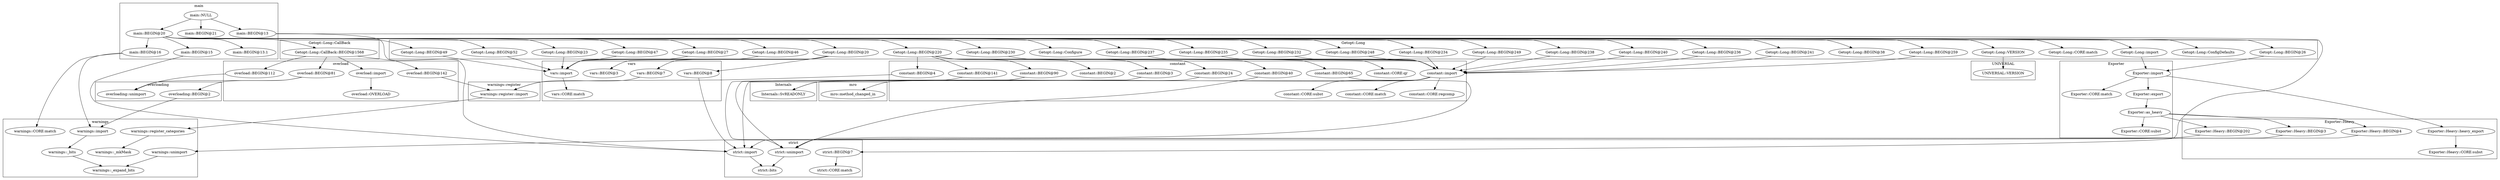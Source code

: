 digraph {
graph [overlap=false]
subgraph cluster_main {
	label="main";
	"main::BEGIN@13";
	"main::BEGIN@16";
	"main::NULL";
	"main::BEGIN@21";
	"main::BEGIN@20";
	"main::BEGIN@15";
	"main::BEGIN@13.1";
}
subgraph cluster_overload {
	label="overload";
	"overload::BEGIN@142";
	"overload::BEGIN@81";
	"overload::import";
	"overload::OVERLOAD";
	"overload::BEGIN@112";
}
subgraph cluster_Exporter_Heavy {
	label="Exporter::Heavy";
	"Exporter::Heavy::BEGIN@202";
	"Exporter::Heavy::CORE:subst";
	"Exporter::Heavy::BEGIN@4";
	"Exporter::Heavy::heavy_export";
	"Exporter::Heavy::BEGIN@3";
}
subgraph cluster_constant {
	label="constant";
	"constant::CORE:subst";
	"constant::CORE:match";
	"constant::CORE:qr";
	"constant::BEGIN@141";
	"constant::BEGIN@90";
	"constant::BEGIN@4";
	"constant::BEGIN@24";
	"constant::BEGIN@3";
	"constant::CORE:regcomp";
	"constant::BEGIN@2";
	"constant::BEGIN@40";
	"constant::import";
	"constant::BEGIN@65";
}
subgraph cluster_warnings {
	label="warnings";
	"warnings::_expand_bits";
	"warnings::unimport";
	"warnings::_mkMask";
	"warnings::import";
	"warnings::_bits";
	"warnings::register_categories";
	"warnings::CORE:match";
}
subgraph cluster_UNIVERSAL {
	label="UNIVERSAL";
	"UNIVERSAL::VERSION";
}
subgraph cluster_overloading {
	label="overloading";
	"overloading::unimport";
	"overloading::BEGIN@2";
}
subgraph cluster_strict {
	label="strict";
	"strict::import";
	"strict::BEGIN@7";
	"strict::bits";
	"strict::unimport";
	"strict::CORE:match";
}
subgraph cluster_Getopt_Long_CallBack {
	label="Getopt::Long::CallBack";
	"Getopt::Long::CallBack::BEGIN@1568";
}
subgraph cluster_warnings_register {
	label="warnings::register";
	"warnings::register::import";
}
subgraph cluster_Internals {
	label="Internals";
	"Internals::SvREADONLY";
}
subgraph cluster_Getopt_Long {
	label="Getopt::Long";
	"Getopt::Long::BEGIN@234";
	"Getopt::Long::ConfigDefaults";
	"Getopt::Long::BEGIN@248";
	"Getopt::Long::CORE:match";
	"Getopt::Long::BEGIN@232";
	"Getopt::Long::BEGIN@235";
	"Getopt::Long::BEGIN@38";
	"Getopt::Long::BEGIN@237";
	"Getopt::Long::import";
	"Getopt::Long::BEGIN@259";
	"Getopt::Long::BEGIN@220";
	"Getopt::Long::BEGIN@47";
	"Getopt::Long::BEGIN@26";
	"Getopt::Long::BEGIN@236";
	"Getopt::Long::BEGIN@49";
	"Getopt::Long::BEGIN@240";
	"Getopt::Long::BEGIN@46";
	"Getopt::Long::Configure";
	"Getopt::Long::BEGIN@27";
	"Getopt::Long::BEGIN@23";
	"Getopt::Long::BEGIN@238";
	"Getopt::Long::VERSION";
	"Getopt::Long::BEGIN@230";
	"Getopt::Long::BEGIN@20";
	"Getopt::Long::BEGIN@241";
	"Getopt::Long::BEGIN@249";
	"Getopt::Long::BEGIN@52";
}
subgraph cluster_mro {
	label="mro";
	"mro::method_changed_in";
}
subgraph cluster_Exporter {
	label="Exporter";
	"Exporter::CORE:subst";
	"Exporter::import";
	"Exporter::as_heavy";
	"Exporter::CORE:match";
	"Exporter::export";
}
subgraph cluster_vars {
	label="vars";
	"vars::BEGIN@7";
	"vars::import";
	"vars::CORE:match";
	"vars::BEGIN@3";
	"vars::BEGIN@8";
}
"Exporter::import" -> "Exporter::export";
"Getopt::Long::BEGIN@20" -> "vars::BEGIN@7";
"overload::BEGIN@81" -> "overloading::unimport";
"overload::BEGIN@112" -> "overloading::unimport";
"main::BEGIN@20" -> "Getopt::Long::BEGIN@46";
"main::BEGIN@20" -> "Getopt::Long::BEGIN@27";
"main::BEGIN@13" -> "strict::BEGIN@7";
"Exporter::Heavy::BEGIN@202" -> "warnings::unimport";
"warnings::unimport" -> "warnings::_expand_bits";
"warnings::_bits" -> "warnings::_expand_bits";
"Getopt::Long::BEGIN@52" -> "vars::import";
"Getopt::Long::BEGIN@20" -> "vars::import";
"Getopt::Long::BEGIN@23" -> "vars::import";
"Getopt::Long::BEGIN@47" -> "vars::import";
"Getopt::Long::BEGIN@46" -> "vars::import";
"Getopt::Long::BEGIN@27" -> "vars::import";
"Getopt::Long::BEGIN@49" -> "vars::import";
"Getopt::Long::CallBack::BEGIN@1568" -> "overload::BEGIN@142";
"main::BEGIN@20" -> "Getopt::Long::BEGIN@23";
"main::BEGIN@20" -> "Getopt::Long::BEGIN@238";
"overloading::BEGIN@2" -> "warnings::import";
"main::BEGIN@16" -> "warnings::import";
"constant::import" -> "constant::CORE:match";
"Getopt::Long::VERSION" -> "UNIVERSAL::VERSION";
"main::BEGIN@20" -> "Getopt::Long::BEGIN@20";
"main::BEGIN@20" -> "Getopt::Long::BEGIN@230";
"overload::import" -> "overload::OVERLOAD";
"main::BEGIN@20" -> "Getopt::Long::BEGIN@241";
"constant::BEGIN@4" -> "warnings::register::import";
"overload::BEGIN@142" -> "warnings::register::import";
"vars::BEGIN@7" -> "warnings::register::import";
"main::BEGIN@20" -> "Getopt::Long::BEGIN@52";
"Getopt::Long::BEGIN@220" -> "constant::BEGIN@3";
"warnings::import" -> "warnings::_bits";
"main::BEGIN@20" -> "Getopt::Long::BEGIN@248";
"main::BEGIN@20" -> "Getopt::Long::ConfigDefaults";
"main::BEGIN@20" -> "Getopt::Long::BEGIN@232";
"Exporter::as_heavy" -> "Exporter::Heavy::BEGIN@4";
"warnings::register::import" -> "warnings::register_categories";
"Exporter::export" -> "Exporter::as_heavy";
"constant::import" -> "Internals::SvREADONLY";
"constant::BEGIN@24" -> "Internals::SvREADONLY";
"main::BEGIN@20" -> "main::BEGIN@15";
"Exporter::import" -> "Exporter::CORE:match";
"Getopt::Long::CallBack::BEGIN@1568" -> "overload::import";
"warnings::register_categories" -> "warnings::_mkMask";
"main::BEGIN@20" -> "Getopt::Long::BEGIN@237";
"Getopt::Long::BEGIN@220" -> "constant::BEGIN@65";
"constant::BEGIN@40" -> "strict::unimport";
"Exporter::Heavy::BEGIN@4" -> "strict::unimport";
"constant::BEGIN@65" -> "strict::unimport";
"constant::BEGIN@141" -> "strict::unimport";
"constant::BEGIN@90" -> "strict::unimport";
"main::BEGIN@20" -> "Getopt::Long::BEGIN@38";
"main::BEGIN@20" -> "main::BEGIN@16";
"constant::import" -> "mro::method_changed_in";
"main::BEGIN@20" -> "Getopt::Long::BEGIN@220";
"Getopt::Long::BEGIN@220" -> "constant::CORE:qr";
"Getopt::Long::CallBack::BEGIN@1568" -> "overload::BEGIN@81";
"main::BEGIN@20" -> "Getopt::Long::BEGIN@240";
"main::BEGIN@20" -> "Getopt::Long::BEGIN@49";
"constant::import" -> "constant::CORE:regcomp";
"main::BEGIN@20" -> "Getopt::Long::Configure";
"Exporter::as_heavy" -> "Exporter::Heavy::BEGIN@202";
"Getopt::Long::BEGIN@220" -> "constant::BEGIN@40";
"Getopt::Long::import" -> "Exporter::import";
"Getopt::Long::BEGIN@26" -> "Exporter::import";
"vars::import" -> "vars::CORE:match";
"Getopt::Long::BEGIN@20" -> "vars::BEGIN@8";
"main::BEGIN@20" -> "Getopt::Long::VERSION";
"main::BEGIN@20" -> "main::BEGIN@13.1";
"constant::import" -> "constant::CORE:subst";
"overload::BEGIN@81" -> "overloading::BEGIN@2";
"main::BEGIN@20" -> "Getopt::Long::BEGIN@249";
"main::NULL" -> "main::BEGIN@13";
"Exporter::Heavy::heavy_export" -> "Exporter::Heavy::CORE:subst";
"Getopt::Long::BEGIN@220" -> "constant::BEGIN@90";
"main::BEGIN@20" -> "Getopt::Long::CORE:match";
"main::BEGIN@20" -> "Getopt::Long::BEGIN@235";
"Exporter::import" -> "Exporter::Heavy::heavy_export";
"Exporter::as_heavy" -> "Exporter::Heavy::BEGIN@3";
"main::BEGIN@20" -> "Getopt::Long::BEGIN@234";
"Getopt::Long::BEGIN@237" -> "constant::import";
"Getopt::Long::BEGIN@240" -> "constant::import";
"Getopt::Long::BEGIN@236" -> "constant::import";
"Getopt::Long::BEGIN@238" -> "constant::import";
"Getopt::Long::BEGIN@220" -> "constant::import";
"Getopt::Long::BEGIN@235" -> "constant::import";
"Getopt::Long::BEGIN@232" -> "constant::import";
"Getopt::Long::BEGIN@248" -> "constant::import";
"Getopt::Long::BEGIN@234" -> "constant::import";
"Getopt::Long::BEGIN@249" -> "constant::import";
"Getopt::Long::BEGIN@259" -> "constant::import";
"Getopt::Long::BEGIN@241" -> "constant::import";
"Getopt::Long::BEGIN@230" -> "constant::import";
"Getopt::Long::BEGIN@220" -> "constant::BEGIN@2";
"strict::BEGIN@7" -> "strict::CORE:match";
"Exporter::as_heavy" -> "Exporter::CORE:subst";
"strict::import" -> "strict::bits";
"strict::unimport" -> "strict::bits";
"constant::BEGIN@3" -> "strict::import";
"vars::BEGIN@8" -> "strict::import";
"main::BEGIN@13" -> "strict::import";
"main::BEGIN@15" -> "strict::import";
"Exporter::Heavy::BEGIN@3" -> "strict::import";
"main::NULL" -> "main::BEGIN@21";
"main::NULL" -> "main::BEGIN@20";
"main::BEGIN@20" -> "Getopt::Long::import";
"main::BEGIN@20" -> "Getopt::Long::CallBack::BEGIN@1568";
"main::BEGIN@16" -> "warnings::CORE:match";
"main::BEGIN@20" -> "Getopt::Long::BEGIN@259";
"Getopt::Long::BEGIN@220" -> "constant::BEGIN@24";
"Getopt::Long::BEGIN@20" -> "vars::BEGIN@3";
"main::BEGIN@20" -> "Getopt::Long::BEGIN@47";
"Getopt::Long::BEGIN@220" -> "constant::BEGIN@141";
"Getopt::Long::BEGIN@220" -> "constant::BEGIN@4";
"main::BEGIN@20" -> "Getopt::Long::BEGIN@26";
"main::BEGIN@20" -> "Getopt::Long::BEGIN@236";
"Getopt::Long::CallBack::BEGIN@1568" -> "overload::BEGIN@112";
}

